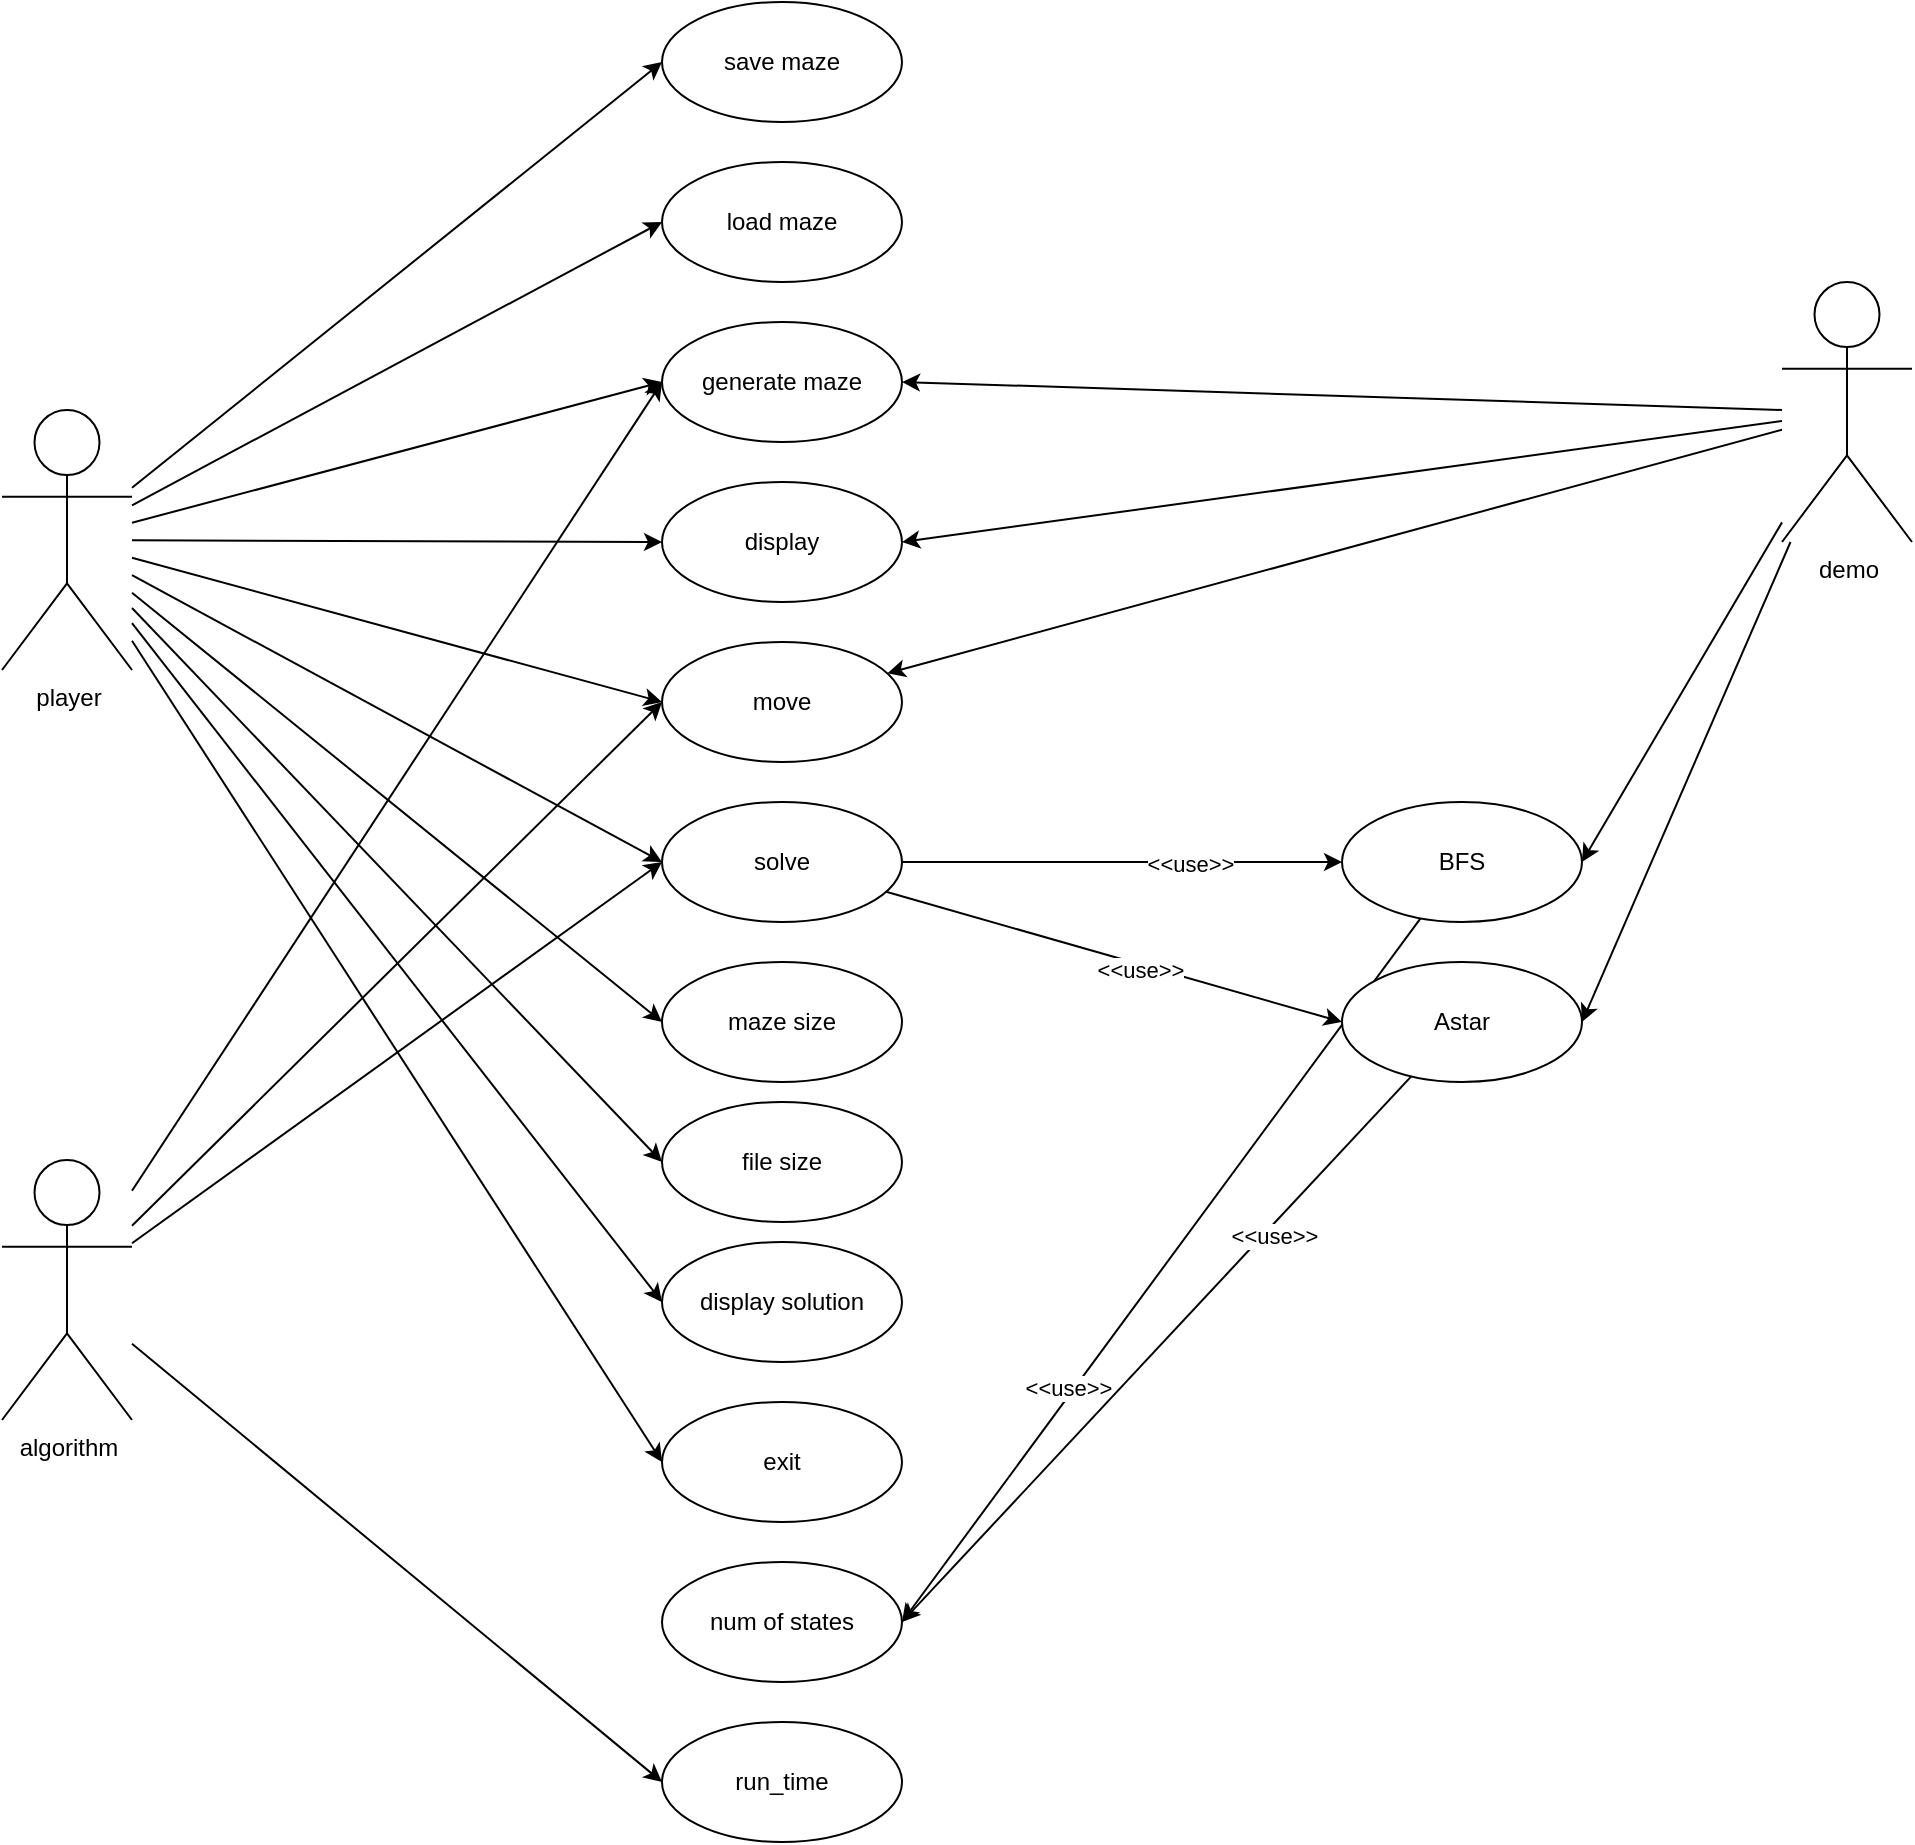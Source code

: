 <mxfile version="21.6.5" type="device">
  <diagram name="‫עמוד-1‬" id="6LqjEw12jcSzKNV3xLup">
    <mxGraphModel dx="1468" dy="860" grid="1" gridSize="10" guides="1" tooltips="1" connect="1" arrows="1" fold="1" page="1" pageScale="1" pageWidth="827" pageHeight="1169" math="0" shadow="0">
      <root>
        <mxCell id="0" />
        <mxCell id="1" parent="0" />
        <mxCell id="CtcOnsRTVEBMsThImPpr-12" style="rounded=0;orthogonalLoop=1;jettySize=auto;html=1;entryX=0;entryY=0.5;entryDx=0;entryDy=0;" parent="1" source="CtcOnsRTVEBMsThImPpr-1" target="CtcOnsRTVEBMsThImPpr-7" edge="1">
          <mxGeometry relative="1" as="geometry" />
        </mxCell>
        <mxCell id="CtcOnsRTVEBMsThImPpr-13" style="rounded=0;orthogonalLoop=1;jettySize=auto;html=1;entryX=0;entryY=0.5;entryDx=0;entryDy=0;" parent="1" source="CtcOnsRTVEBMsThImPpr-1" target="CtcOnsRTVEBMsThImPpr-3" edge="1">
          <mxGeometry relative="1" as="geometry" />
        </mxCell>
        <mxCell id="CtcOnsRTVEBMsThImPpr-14" style="rounded=0;orthogonalLoop=1;jettySize=auto;html=1;entryX=0;entryY=0.5;entryDx=0;entryDy=0;" parent="1" source="CtcOnsRTVEBMsThImPpr-1" target="CtcOnsRTVEBMsThImPpr-4" edge="1">
          <mxGeometry relative="1" as="geometry" />
        </mxCell>
        <mxCell id="CtcOnsRTVEBMsThImPpr-15" style="rounded=0;orthogonalLoop=1;jettySize=auto;html=1;entryX=0;entryY=0.5;entryDx=0;entryDy=0;" parent="1" source="CtcOnsRTVEBMsThImPpr-1" target="CtcOnsRTVEBMsThImPpr-5" edge="1">
          <mxGeometry relative="1" as="geometry" />
        </mxCell>
        <mxCell id="CtcOnsRTVEBMsThImPpr-16" style="rounded=0;orthogonalLoop=1;jettySize=auto;html=1;entryX=0;entryY=0.5;entryDx=0;entryDy=0;" parent="1" source="CtcOnsRTVEBMsThImPpr-1" target="CtcOnsRTVEBMsThImPpr-6" edge="1">
          <mxGeometry relative="1" as="geometry" />
        </mxCell>
        <mxCell id="CtcOnsRTVEBMsThImPpr-17" style="rounded=0;orthogonalLoop=1;jettySize=auto;html=1;entryX=0;entryY=0.5;entryDx=0;entryDy=0;" parent="1" source="CtcOnsRTVEBMsThImPpr-1" target="CtcOnsRTVEBMsThImPpr-10" edge="1">
          <mxGeometry relative="1" as="geometry" />
        </mxCell>
        <mxCell id="CtcOnsRTVEBMsThImPpr-18" style="rounded=0;orthogonalLoop=1;jettySize=auto;html=1;entryX=0;entryY=0.5;entryDx=0;entryDy=0;" parent="1" source="CtcOnsRTVEBMsThImPpr-1" target="CtcOnsRTVEBMsThImPpr-8" edge="1">
          <mxGeometry relative="1" as="geometry" />
        </mxCell>
        <mxCell id="CtcOnsRTVEBMsThImPpr-19" style="rounded=0;orthogonalLoop=1;jettySize=auto;html=1;entryX=0;entryY=0.5;entryDx=0;entryDy=0;" parent="1" source="CtcOnsRTVEBMsThImPpr-1" target="CtcOnsRTVEBMsThImPpr-9" edge="1">
          <mxGeometry relative="1" as="geometry" />
        </mxCell>
        <mxCell id="CtcOnsRTVEBMsThImPpr-38" style="rounded=0;orthogonalLoop=1;jettySize=auto;html=1;entryX=0;entryY=0.5;entryDx=0;entryDy=0;" parent="1" source="CtcOnsRTVEBMsThImPpr-1" target="CtcOnsRTVEBMsThImPpr-37" edge="1">
          <mxGeometry relative="1" as="geometry" />
        </mxCell>
        <mxCell id="WZX_WpfTMybj2crgIIwl-2" style="rounded=0;orthogonalLoop=1;jettySize=auto;html=1;entryX=0;entryY=0.5;entryDx=0;entryDy=0;" edge="1" parent="1" source="CtcOnsRTVEBMsThImPpr-1" target="WZX_WpfTMybj2crgIIwl-1">
          <mxGeometry relative="1" as="geometry" />
        </mxCell>
        <mxCell id="CtcOnsRTVEBMsThImPpr-1" value="player" style="shape=umlActor;verticalLabelPosition=bottom;verticalAlign=top;html=1;outlineConnect=0;" parent="1" vertex="1">
          <mxGeometry x="10" y="284" width="65" height="130" as="geometry" />
        </mxCell>
        <mxCell id="CtcOnsRTVEBMsThImPpr-3" value="generate maze" style="ellipse;whiteSpace=wrap;html=1;" parent="1" vertex="1">
          <mxGeometry x="340" y="240" width="120" height="60" as="geometry" />
        </mxCell>
        <mxCell id="CtcOnsRTVEBMsThImPpr-4" value="display" style="ellipse;whiteSpace=wrap;html=1;" parent="1" vertex="1">
          <mxGeometry x="340" y="320" width="120" height="60" as="geometry" />
        </mxCell>
        <mxCell id="CtcOnsRTVEBMsThImPpr-5" value="move" style="ellipse;whiteSpace=wrap;html=1;" parent="1" vertex="1">
          <mxGeometry x="340" y="400" width="120" height="60" as="geometry" />
        </mxCell>
        <mxCell id="CtcOnsRTVEBMsThImPpr-6" value="save maze" style="ellipse;whiteSpace=wrap;html=1;" parent="1" vertex="1">
          <mxGeometry x="340" y="80" width="120" height="60" as="geometry" />
        </mxCell>
        <mxCell id="CtcOnsRTVEBMsThImPpr-7" value="load maze" style="ellipse;whiteSpace=wrap;html=1;" parent="1" vertex="1">
          <mxGeometry x="340" y="160" width="120" height="60" as="geometry" />
        </mxCell>
        <mxCell id="CtcOnsRTVEBMsThImPpr-8" value="display solution" style="ellipse;whiteSpace=wrap;html=1;" parent="1" vertex="1">
          <mxGeometry x="340" y="700" width="120" height="60" as="geometry" />
        </mxCell>
        <mxCell id="CtcOnsRTVEBMsThImPpr-9" value="exit" style="ellipse;whiteSpace=wrap;html=1;" parent="1" vertex="1">
          <mxGeometry x="340" y="780" width="120" height="60" as="geometry" />
        </mxCell>
        <mxCell id="CtcOnsRTVEBMsThImPpr-10" value="maze size" style="ellipse;whiteSpace=wrap;html=1;" parent="1" vertex="1">
          <mxGeometry x="340" y="560" width="120" height="60" as="geometry" />
        </mxCell>
        <mxCell id="CtcOnsRTVEBMsThImPpr-31" style="rounded=0;orthogonalLoop=1;jettySize=auto;html=1;entryX=1;entryY=0.5;entryDx=0;entryDy=0;" parent="1" source="CtcOnsRTVEBMsThImPpr-27" target="CtcOnsRTVEBMsThImPpr-3" edge="1">
          <mxGeometry relative="1" as="geometry" />
        </mxCell>
        <mxCell id="CtcOnsRTVEBMsThImPpr-32" style="rounded=0;orthogonalLoop=1;jettySize=auto;html=1;entryX=1;entryY=0.5;entryDx=0;entryDy=0;" parent="1" source="CtcOnsRTVEBMsThImPpr-27" target="CtcOnsRTVEBMsThImPpr-4" edge="1">
          <mxGeometry relative="1" as="geometry" />
        </mxCell>
        <mxCell id="CtcOnsRTVEBMsThImPpr-35" style="rounded=0;orthogonalLoop=1;jettySize=auto;html=1;entryX=1;entryY=0.5;entryDx=0;entryDy=0;" parent="1" source="CtcOnsRTVEBMsThImPpr-27" target="CtcOnsRTVEBMsThImPpr-33" edge="1">
          <mxGeometry relative="1" as="geometry" />
        </mxCell>
        <mxCell id="CtcOnsRTVEBMsThImPpr-36" style="rounded=0;orthogonalLoop=1;jettySize=auto;html=1;entryX=1;entryY=0.5;entryDx=0;entryDy=0;" parent="1" source="CtcOnsRTVEBMsThImPpr-27" target="CtcOnsRTVEBMsThImPpr-34" edge="1">
          <mxGeometry relative="1" as="geometry" />
        </mxCell>
        <mxCell id="CtcOnsRTVEBMsThImPpr-60" style="rounded=0;orthogonalLoop=1;jettySize=auto;html=1;" parent="1" source="CtcOnsRTVEBMsThImPpr-27" target="CtcOnsRTVEBMsThImPpr-5" edge="1">
          <mxGeometry relative="1" as="geometry" />
        </mxCell>
        <mxCell id="CtcOnsRTVEBMsThImPpr-27" value="demo" style="shape=umlActor;verticalLabelPosition=bottom;verticalAlign=top;html=1;outlineConnect=0;" parent="1" vertex="1">
          <mxGeometry x="900" y="220" width="65" height="130" as="geometry" />
        </mxCell>
        <mxCell id="CtcOnsRTVEBMsThImPpr-55" style="rounded=0;orthogonalLoop=1;jettySize=auto;html=1;entryX=1;entryY=0.5;entryDx=0;entryDy=0;" parent="1" source="CtcOnsRTVEBMsThImPpr-33" target="CtcOnsRTVEBMsThImPpr-50" edge="1">
          <mxGeometry relative="1" as="geometry" />
        </mxCell>
        <mxCell id="CtcOnsRTVEBMsThImPpr-57" value="&amp;lt;&amp;lt;use&amp;gt;&amp;gt;" style="edgeLabel;html=1;align=center;verticalAlign=middle;resizable=0;points=[];" parent="CtcOnsRTVEBMsThImPpr-55" vertex="1" connectable="0">
          <mxGeometry x="0.346" y="-3" relative="1" as="geometry">
            <mxPoint as="offset" />
          </mxGeometry>
        </mxCell>
        <mxCell id="CtcOnsRTVEBMsThImPpr-33" value="BFS" style="ellipse;whiteSpace=wrap;html=1;" parent="1" vertex="1">
          <mxGeometry x="680" y="480" width="120" height="60" as="geometry" />
        </mxCell>
        <mxCell id="CtcOnsRTVEBMsThImPpr-56" style="rounded=0;orthogonalLoop=1;jettySize=auto;html=1;entryX=1;entryY=0.5;entryDx=0;entryDy=0;" parent="1" source="CtcOnsRTVEBMsThImPpr-34" target="CtcOnsRTVEBMsThImPpr-50" edge="1">
          <mxGeometry relative="1" as="geometry" />
        </mxCell>
        <mxCell id="CtcOnsRTVEBMsThImPpr-58" value="&amp;lt;&amp;lt;use&amp;gt;&amp;gt;" style="edgeLabel;html=1;align=center;verticalAlign=middle;resizable=0;points=[];" parent="CtcOnsRTVEBMsThImPpr-56" vertex="1" connectable="0">
          <mxGeometry x="-0.437" y="4" relative="1" as="geometry">
            <mxPoint as="offset" />
          </mxGeometry>
        </mxCell>
        <mxCell id="CtcOnsRTVEBMsThImPpr-34" value="Astar" style="ellipse;whiteSpace=wrap;html=1;" parent="1" vertex="1">
          <mxGeometry x="680" y="560" width="120" height="60" as="geometry" />
        </mxCell>
        <mxCell id="CtcOnsRTVEBMsThImPpr-39" style="rounded=0;orthogonalLoop=1;jettySize=auto;html=1;entryX=0;entryY=0.5;entryDx=0;entryDy=0;" parent="1" source="CtcOnsRTVEBMsThImPpr-37" target="CtcOnsRTVEBMsThImPpr-33" edge="1">
          <mxGeometry relative="1" as="geometry" />
        </mxCell>
        <mxCell id="CtcOnsRTVEBMsThImPpr-41" value="&amp;lt;&amp;lt;use&amp;gt;&amp;gt;" style="edgeLabel;html=1;align=center;verticalAlign=middle;resizable=0;points=[];" parent="CtcOnsRTVEBMsThImPpr-39" vertex="1" connectable="0">
          <mxGeometry x="0.31" y="-1" relative="1" as="geometry">
            <mxPoint as="offset" />
          </mxGeometry>
        </mxCell>
        <mxCell id="CtcOnsRTVEBMsThImPpr-40" style="rounded=0;orthogonalLoop=1;jettySize=auto;html=1;entryX=0;entryY=0.5;entryDx=0;entryDy=0;" parent="1" source="CtcOnsRTVEBMsThImPpr-37" target="CtcOnsRTVEBMsThImPpr-34" edge="1">
          <mxGeometry relative="1" as="geometry" />
        </mxCell>
        <mxCell id="CtcOnsRTVEBMsThImPpr-42" value="&amp;lt;&amp;lt;use&amp;gt;&amp;gt;" style="edgeLabel;html=1;align=center;verticalAlign=middle;resizable=0;points=[];" parent="CtcOnsRTVEBMsThImPpr-40" vertex="1" connectable="0">
          <mxGeometry x="0.116" y="-3" relative="1" as="geometry">
            <mxPoint as="offset" />
          </mxGeometry>
        </mxCell>
        <mxCell id="CtcOnsRTVEBMsThImPpr-37" value="solve" style="ellipse;whiteSpace=wrap;html=1;" parent="1" vertex="1">
          <mxGeometry x="340" y="480" width="120" height="60" as="geometry" />
        </mxCell>
        <mxCell id="CtcOnsRTVEBMsThImPpr-50" value="num of states" style="ellipse;whiteSpace=wrap;html=1;" parent="1" vertex="1">
          <mxGeometry x="340" y="860" width="120" height="60" as="geometry" />
        </mxCell>
        <mxCell id="CtcOnsRTVEBMsThImPpr-68" style="rounded=0;orthogonalLoop=1;jettySize=auto;html=1;entryX=0;entryY=0.5;entryDx=0;entryDy=0;" parent="1" source="CtcOnsRTVEBMsThImPpr-59" target="CtcOnsRTVEBMsThImPpr-37" edge="1">
          <mxGeometry relative="1" as="geometry" />
        </mxCell>
        <mxCell id="CtcOnsRTVEBMsThImPpr-69" style="rounded=0;orthogonalLoop=1;jettySize=auto;html=1;entryX=0;entryY=0.5;entryDx=0;entryDy=0;" parent="1" source="CtcOnsRTVEBMsThImPpr-59" target="CtcOnsRTVEBMsThImPpr-5" edge="1">
          <mxGeometry relative="1" as="geometry" />
        </mxCell>
        <mxCell id="CtcOnsRTVEBMsThImPpr-70" style="rounded=0;orthogonalLoop=1;jettySize=auto;html=1;entryX=0;entryY=0.5;entryDx=0;entryDy=0;" parent="1" source="CtcOnsRTVEBMsThImPpr-59" target="CtcOnsRTVEBMsThImPpr-3" edge="1">
          <mxGeometry relative="1" as="geometry" />
        </mxCell>
        <mxCell id="CtcOnsRTVEBMsThImPpr-73" style="rounded=0;orthogonalLoop=1;jettySize=auto;html=1;entryX=0;entryY=0.5;entryDx=0;entryDy=0;" parent="1" source="CtcOnsRTVEBMsThImPpr-59" target="CtcOnsRTVEBMsThImPpr-72" edge="1">
          <mxGeometry relative="1" as="geometry" />
        </mxCell>
        <mxCell id="CtcOnsRTVEBMsThImPpr-59" value="algorithm" style="shape=umlActor;verticalLabelPosition=bottom;verticalAlign=top;html=1;outlineConnect=0;" parent="1" vertex="1">
          <mxGeometry x="10" y="659" width="65" height="130" as="geometry" />
        </mxCell>
        <mxCell id="CtcOnsRTVEBMsThImPpr-72" value="run_time" style="ellipse;whiteSpace=wrap;html=1;" parent="1" vertex="1">
          <mxGeometry x="340" y="940" width="120" height="60" as="geometry" />
        </mxCell>
        <mxCell id="WZX_WpfTMybj2crgIIwl-1" value="file size" style="ellipse;whiteSpace=wrap;html=1;" vertex="1" parent="1">
          <mxGeometry x="340" y="630" width="120" height="60" as="geometry" />
        </mxCell>
      </root>
    </mxGraphModel>
  </diagram>
</mxfile>
